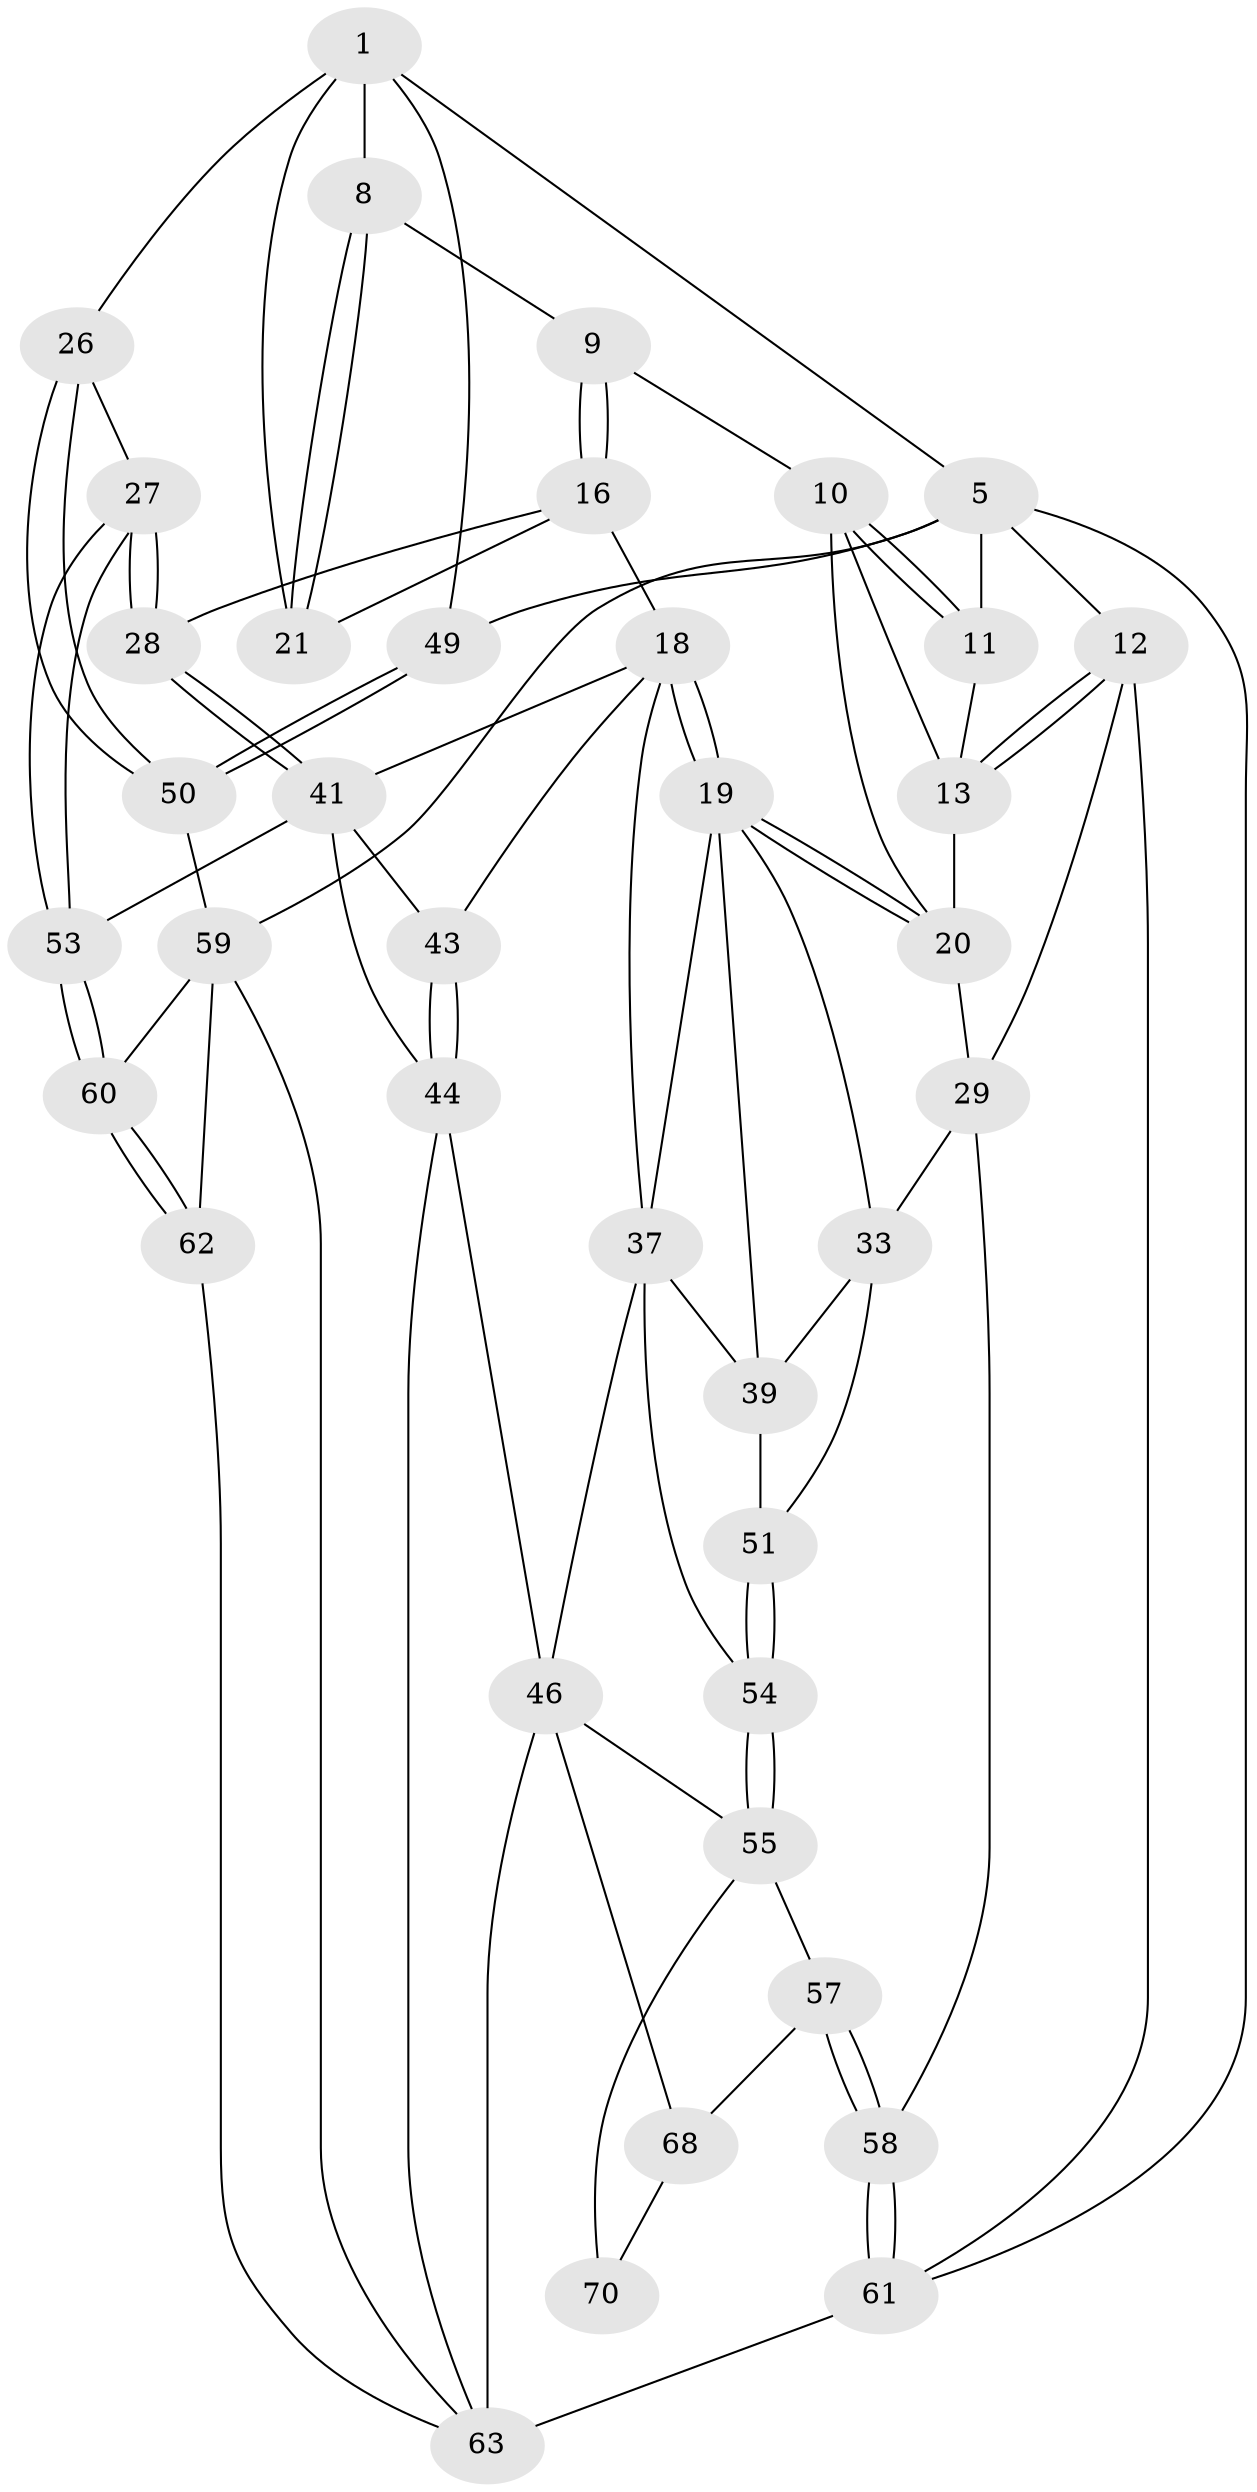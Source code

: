 // original degree distribution, {3: 0.02564102564102564, 6: 0.21794871794871795, 5: 0.5128205128205128, 4: 0.24358974358974358}
// Generated by graph-tools (version 1.1) at 2025/17/03/09/25 04:17:04]
// undirected, 39 vertices, 91 edges
graph export_dot {
graph [start="1"]
  node [color=gray90,style=filled];
  1 [pos="+0.6927818815538628+0.03947357301526348",super="+7+2"];
  5 [pos="+1+0",super="+65+6"];
  8 [pos="+0.651146732313641+0.17711443581782968"];
  9 [pos="+0.5638009563788812+0.13582717818587417"];
  10 [pos="+0.5203432802142828+0.06821356886827112",super="+15"];
  11 [pos="+0.5497462182937088+0"];
  12 [pos="+0+0"];
  13 [pos="+0+0",super="+14"];
  16 [pos="+0.5366833558180585+0.2340146702087824",super="+17"];
  18 [pos="+0.4100244686714993+0.3385991068486078",super="+35"];
  19 [pos="+0.3261970716978329+0.27186885748259904",super="+31"];
  20 [pos="+0.32562562279042745+0.27058658340989145",super="+24"];
  21 [pos="+0.6765013891959694+0.2315498272302919",super="+22"];
  26 [pos="+0.8093521757083878+0.47116009815269017"];
  27 [pos="+0.6959194143275802+0.47724169306971165"];
  28 [pos="+0.6274474497351148+0.44958397651987236"];
  29 [pos="+0+0.3726221095433412",super="+30"];
  33 [pos="+0.04102066250633234+0.41877677654844003",super="+34"];
  37 [pos="+0.2915195489021762+0.5491777582412818",super="+38"];
  39 [pos="+0.22376482645730755+0.5472046015030992",super="+40"];
  41 [pos="+0.569774880093987+0.4945850289641834",super="+42"];
  43 [pos="+0.4285751152372615+0.5009034609334863"];
  44 [pos="+0.4498240518170139+0.6450691041847133",super="+45"];
  46 [pos="+0.3859160399764171+0.6746037444381917",super="+67+47"];
  49 [pos="+1+0.8281993417013258"];
  50 [pos="+0.867241348604425+0.6662091426158165"];
  51 [pos="+0.08246190151257698+0.5572923856999843"];
  53 [pos="+0.6118235969649084+0.6462643066870346"];
  54 [pos="+0.09915644398237541+0.6923511697250081"];
  55 [pos="+0.07812620014346496+0.7452539960489346",super="+66+56"];
  57 [pos="+0+0.8592087368534456"];
  58 [pos="+0+1"];
  59 [pos="+0.7754546303520041+0.7450959096602754",super="+72"];
  60 [pos="+0.650153238490966+0.7517415382379483"];
  61 [pos="+0+1"];
  62 [pos="+0.5716376960569107+0.8262952648491076"];
  63 [pos="+0.5526712794360117+0.8320488682544525",super="+74+64"];
  68 [pos="+0.31272663165127834+0.8941860008126382",super="+69"];
  70 [pos="+0.2886232349799057+0.7857155802209377"];
  1 -- 8;
  1 -- 49;
  1 -- 5;
  1 -- 21;
  1 -- 26;
  5 -- 12;
  5 -- 49;
  5 -- 61;
  5 -- 59;
  5 -- 11;
  8 -- 9;
  8 -- 21;
  8 -- 21;
  9 -- 10;
  9 -- 16;
  9 -- 16;
  10 -- 11;
  10 -- 11;
  10 -- 20;
  10 -- 13;
  11 -- 13;
  12 -- 13;
  12 -- 13;
  12 -- 61;
  12 -- 29;
  13 -- 20;
  16 -- 21 [weight=2];
  16 -- 18;
  16 -- 28;
  18 -- 19;
  18 -- 19;
  18 -- 41;
  18 -- 43;
  18 -- 37;
  19 -- 20;
  19 -- 20;
  19 -- 33;
  19 -- 37;
  19 -- 39;
  20 -- 29;
  26 -- 27;
  26 -- 50;
  26 -- 50;
  27 -- 28;
  27 -- 28;
  27 -- 53;
  27 -- 53;
  28 -- 41;
  28 -- 41;
  29 -- 58;
  29 -- 33;
  33 -- 39;
  33 -- 51;
  37 -- 39;
  37 -- 54;
  37 -- 46;
  39 -- 51;
  41 -- 43;
  41 -- 44;
  41 -- 53;
  43 -- 44;
  43 -- 44;
  44 -- 46;
  44 -- 63;
  46 -- 68 [weight=2];
  46 -- 63 [weight=3];
  46 -- 55;
  49 -- 50;
  49 -- 50;
  50 -- 59;
  51 -- 54;
  51 -- 54;
  53 -- 60;
  53 -- 60;
  54 -- 55;
  54 -- 55;
  55 -- 70 [weight=2];
  55 -- 57;
  57 -- 58;
  57 -- 58;
  57 -- 68;
  58 -- 61;
  58 -- 61;
  59 -- 60;
  59 -- 62;
  59 -- 63;
  60 -- 62;
  60 -- 62;
  61 -- 63;
  62 -- 63;
  68 -- 70;
}
